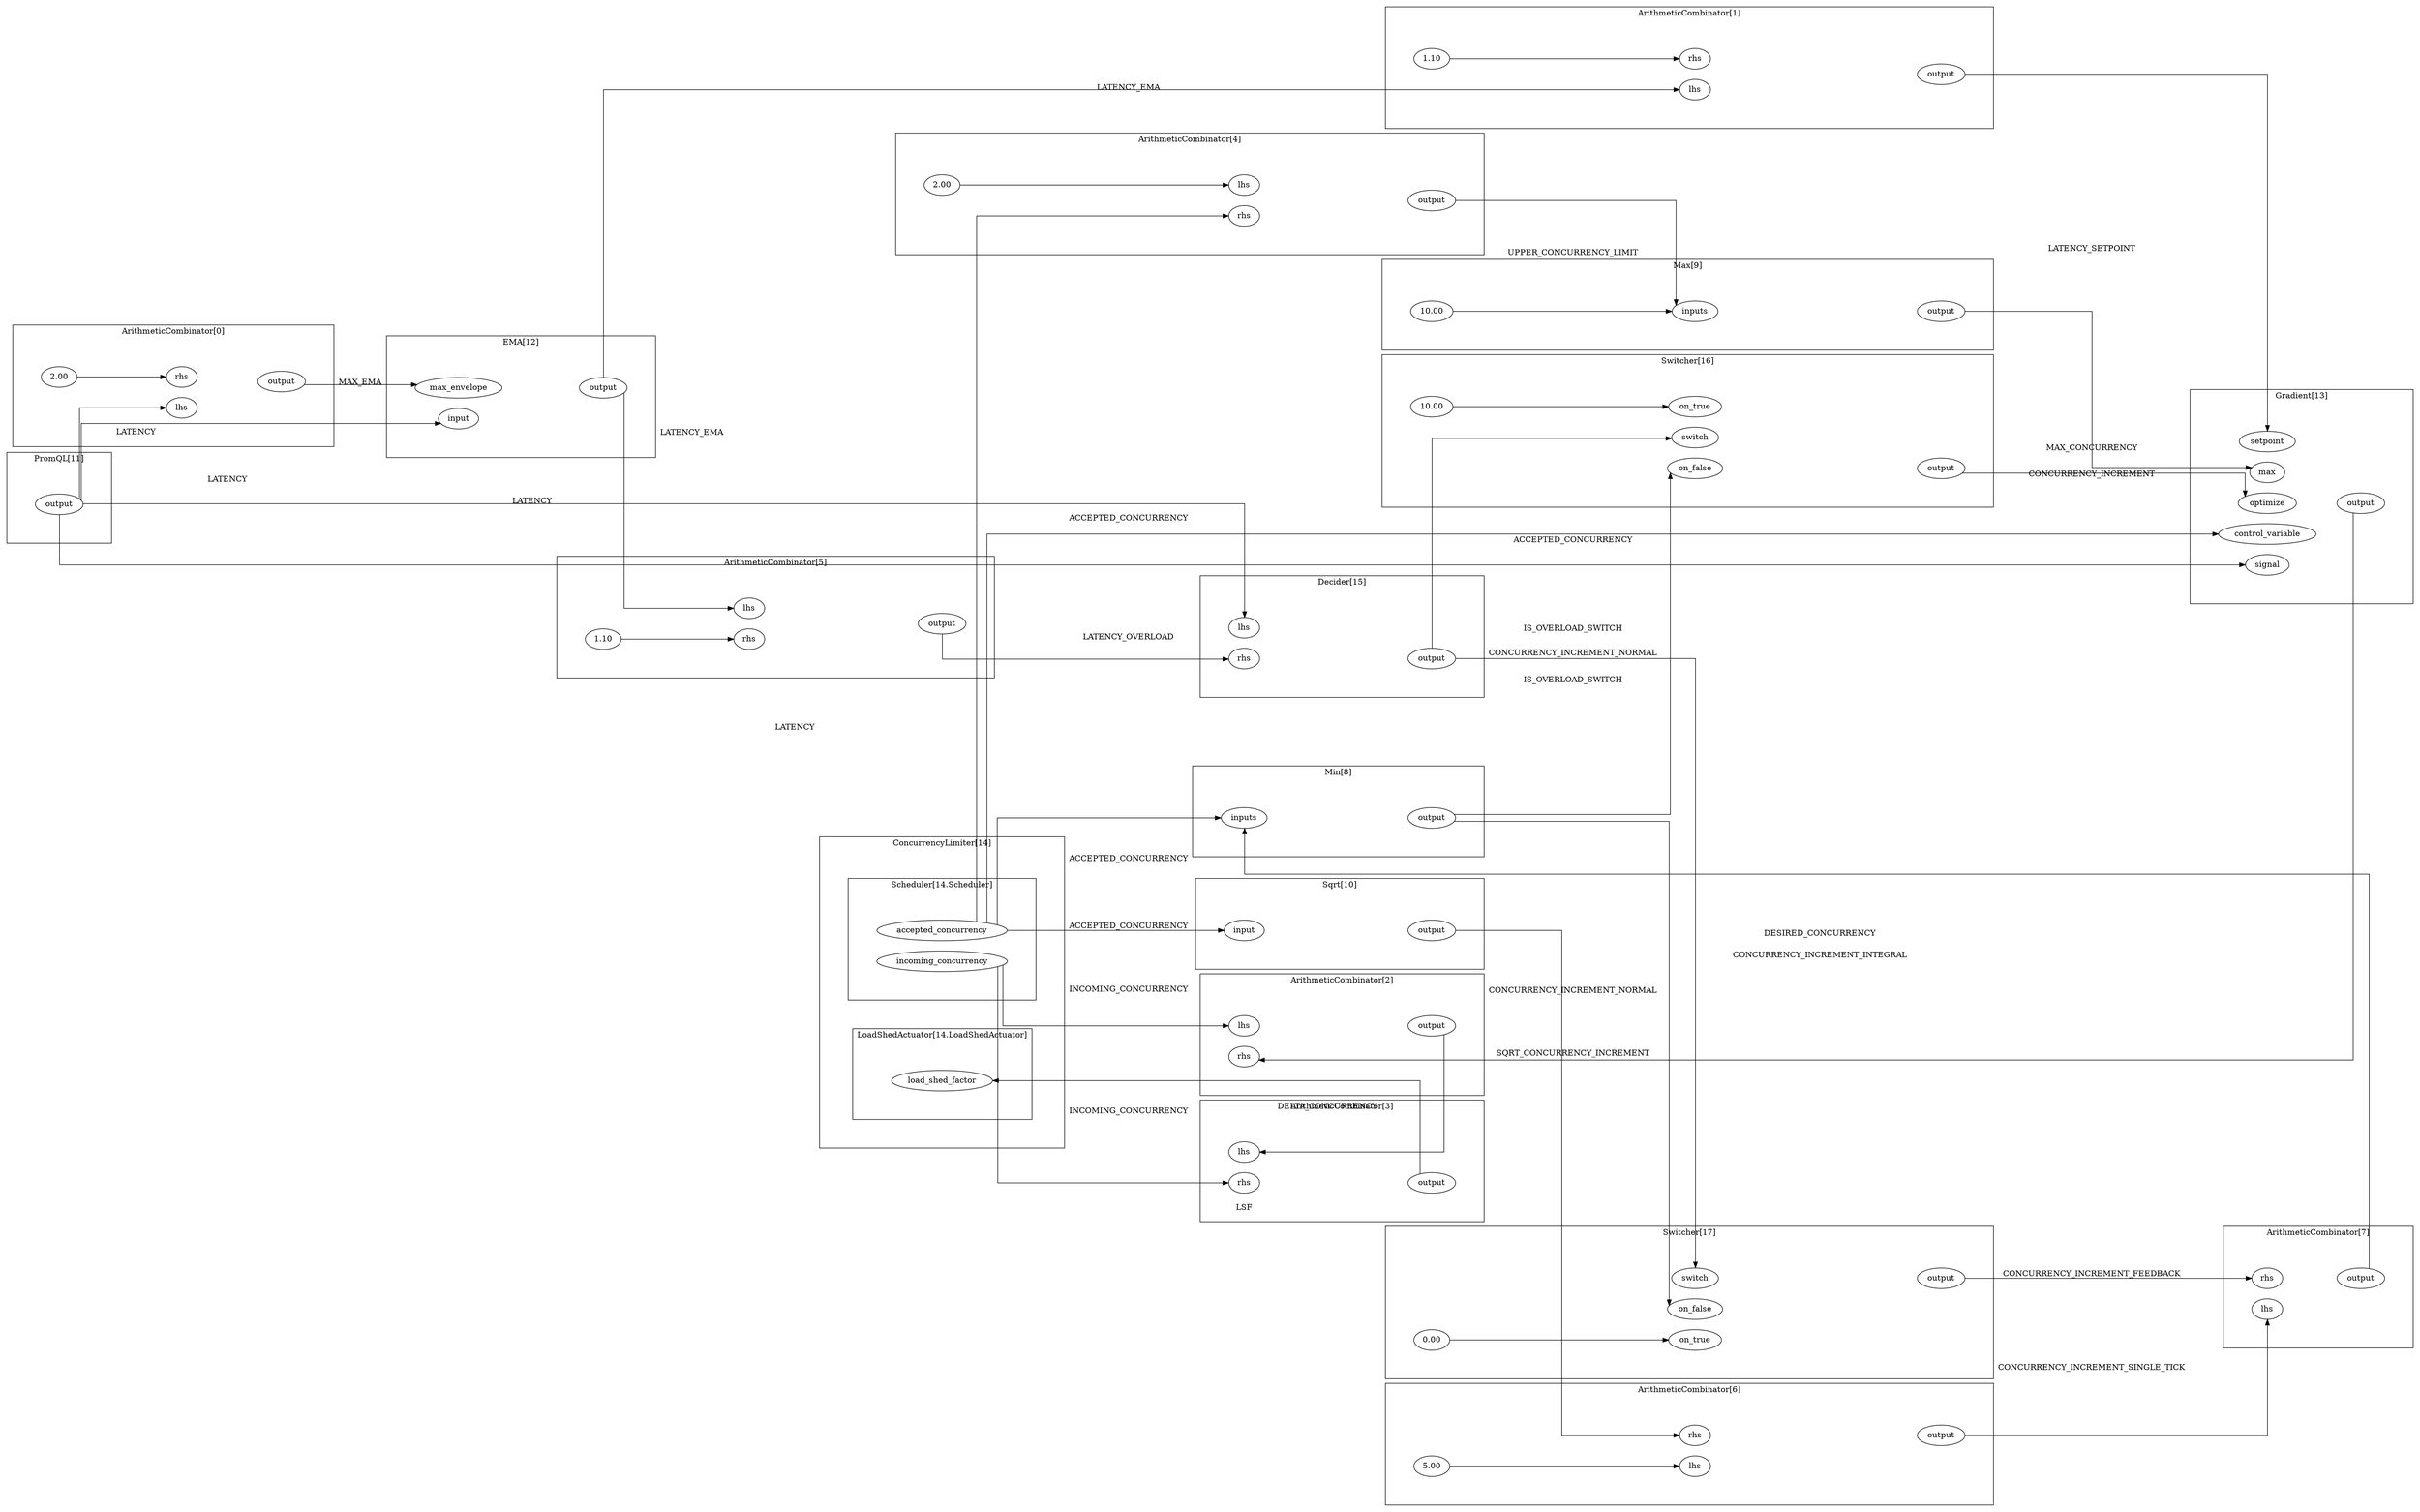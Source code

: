 digraph  {
	subgraph cluster_s1 {
		label="ArithmeticCombinator[0]";margin="50.0";
		n4[label="2.00"];
		n2[label="lhs"];
		n5[label="output"];
		n3[label="rhs"];
		n4->n3;
		n3->n5[style="invis"];
		{rank=same; n2;n3;};
		{rank=same; n5;};
		
	}
	subgraph cluster_s6 {
		label="ArithmeticCombinator[1]";margin="50.0";
		n9[label="1.10"];
		n7[label="lhs"];
		n10[label="output"];
		n8[label="rhs"];
		n9->n8;
		n8->n10[style="invis"];
		{rank=same; n7;n8;};
		{rank=same; n10;};
		
	}
	subgraph cluster_s11 {
		label="ArithmeticCombinator[2]";margin="50.0";
		n12[label="lhs"];
		n14[label="output"];
		n13[label="rhs"];
		n13->n14[style="invis"];
		{rank=same; n14;};
		{rank=same; n12;n13;};
		
	}
	subgraph cluster_s15 {
		label="ArithmeticCombinator[3]";margin="50.0";
		n16[label="lhs"];
		n18[label="output"];
		n17[label="rhs"];
		n17->n18[style="invis"];
		{rank=same; n16;n17;};
		{rank=same; n18;};
		
	}
	subgraph cluster_s19 {
		label="ArithmeticCombinator[4]";margin="50.0";
		n22[label="2.00"];
		n21[label="lhs"];
		n23[label="output"];
		n20[label="rhs"];
		n22->n21;
		n21->n23[style="invis"];
		{rank=same; n20;n21;};
		{rank=same; n23;};
		
	}
	subgraph cluster_s24 {
		label="ArithmeticCombinator[5]";margin="50.0";
		n26[label="1.10"];
		n27[label="lhs"];
		n28[label="output"];
		n25[label="rhs"];
		n26->n25;
		n27->n28[style="invis"];
		{rank=same; n25;n27;};
		{rank=same; n28;};
		
	}
	subgraph cluster_s29 {
		label="ArithmeticCombinator[6]";margin="50.0";
		n31[label="5.00"];
		n30[label="lhs"];
		n33[label="output"];
		n32[label="rhs"];
		n31->n30;
		n32->n33[style="invis"];
		{rank=same; n33;};
		{rank=same; n30;n32;};
		
	}
	subgraph cluster_s34 {
		label="ArithmeticCombinator[7]";margin="50.0";
		n35[label="lhs"];
		n37[label="output"];
		n36[label="rhs"];
		n36->n37[style="invis"];
		{rank=same; n35;n36;};
		{rank=same; n37;};
		
	}
	subgraph cluster_s61 {
		subgraph cluster_s65 {
			label="LoadShedActuator[14.LoadShedActuator]";margin="50.0";
			n66[label="load_shed_factor"];
			{rank=same; n66;};
			
		}
		subgraph cluster_s62 {
			label="Scheduler[14.Scheduler]";margin="50.0";
			n64[label="accepted_concurrency"];
			n63[label="incoming_concurrency"];
			{rank=same; n63;n64;};
			
		}
		label="ConcurrencyLimiter[14]";margin="50.0";
		
	}
	subgraph cluster_s67 {
		label="Decider[15]";margin="50.0";
		n68[label="lhs"];
		n70[label="output"];
		n69[label="rhs"];
		n69->n70[style="invis"];
		{rank=same; n68;n69;};
		{rank=same; n70;};
		
	}
	subgraph cluster_s50 {
		label="EMA[12]";margin="50.0";
		n51[label="input"];
		n52[label="max_envelope"];
		n53[label="output"];
		n52->n53[style="invis"];
		{rank=same; n51;n52;};
		{rank=same; n53;};
		
	}
	subgraph cluster_s54 {
		label="Gradient[13]";margin="50.0";
		n57[label="control_variable"];
		n56[label="max"];
		n55[label="optimize"];
		n60[label="output"];
		n59[label="setpoint"];
		n58[label="signal"];
		n59->n60[style="invis"];
		{rank=same; n55;n56;n57;n58;n59;};
		{rank=same; n60;};
		
	}
	subgraph cluster_s41 {
		label="Max[9]";margin="50.0";
		n43[label="10.00"];
		n42[label="inputs"];
		n44[label="output"];
		n43->n42;
		n42->n44[style="invis"];
		{rank=same; n42;n42;};
		{rank=same; n44;};
		
	}
	subgraph cluster_s38 {
		label="Min[8]";margin="50.0";
		n39[label="inputs"];
		n40[label="output"];
		n39->n40[style="invis"];
		{rank=same; n39;n39;};
		{rank=same; n40;};
		
	}
	subgraph cluster_s48 {
		label="PromQL[11]";margin="50.0";
		n49[label="output"];
		{rank=same; n49;};
		
	}
	subgraph cluster_s45 {
		label="Sqrt[10]";margin="50.0";
		n46[label="input"];
		n47[label="output"];
		n46->n47[style="invis"];
		{rank=same; n46;};
		{rank=same; n47;};
		
	}
	subgraph cluster_s71 {
		label="Switcher[16]";margin="50.0";
		n74[label="10.00"];
		n75[label="on_false"];
		n73[label="on_true"];
		n76[label="output"];
		n72[label="switch"];
		n74->n73;
		n75->n76[style="invis"];
		{rank=same; n72;n73;n75;};
		{rank=same; n76;};
		
	}
	subgraph cluster_s77 {
		label="Switcher[17]";margin="50.0";
		n79[label="0.00"];
		n80[label="on_false"];
		n78[label="on_true"];
		n82[label="output"];
		n81[label="switch"];
		n79->n78;
		n81->n82[style="invis"];
		{rank=same; n78;n80;n81;};
		{rank=same; n82;};
		
	}
	rankdir="LR";splines="ortho";
	n64->n20[label="ACCEPTED_CONCURRENCY"];
	n64->n39[label="ACCEPTED_CONCURRENCY"];
	n64->n46[label="ACCEPTED_CONCURRENCY"];
	n64->n57[label="ACCEPTED_CONCURRENCY"];
	n63->n12[label="INCOMING_CONCURRENCY"];
	n63->n17[label="INCOMING_CONCURRENCY"];
	n5->n52[label="MAX_EMA"];
	n10->n59[label="LATENCY_SETPOINT"];
	n40->n75[label="CONCURRENCY_INCREMENT_NORMAL"];
	n40->n80[label="CONCURRENCY_INCREMENT_NORMAL"];
	n44->n56[label="MAX_CONCURRENCY"];
	n49->n2[label="LATENCY"];
	n49->n51[label="LATENCY"];
	n49->n58[label="LATENCY"];
	n49->n68[label="LATENCY"];
	n33->n35[label="CONCURRENCY_INCREMENT_SINGLE_TICK"];
	n37->n39[label="CONCURRENCY_INCREMENT_INTEGRAL"];
	n60->n13[label="DESIRED_CONCURRENCY"];
	n82->n36[label="CONCURRENCY_INCREMENT_FEEDBACK"];
	n18->n66[label="LSF"];
	n47->n32[label="SQRT_CONCURRENCY_INCREMENT"];
	n28->n69[label="LATENCY_OVERLOAD"];
	n53->n7[label="LATENCY_EMA"];
	n53->n27[label="LATENCY_EMA"];
	n70->n72[label="IS_OVERLOAD_SWITCH"];
	n70->n81[label="IS_OVERLOAD_SWITCH"];
	n76->n55[label="CONCURRENCY_INCREMENT"];
	n14->n16[label="DELTA_CONCURRENCY"];
	n23->n42[label="UPPER_CONCURRENCY_LIMIT"];
	
}
